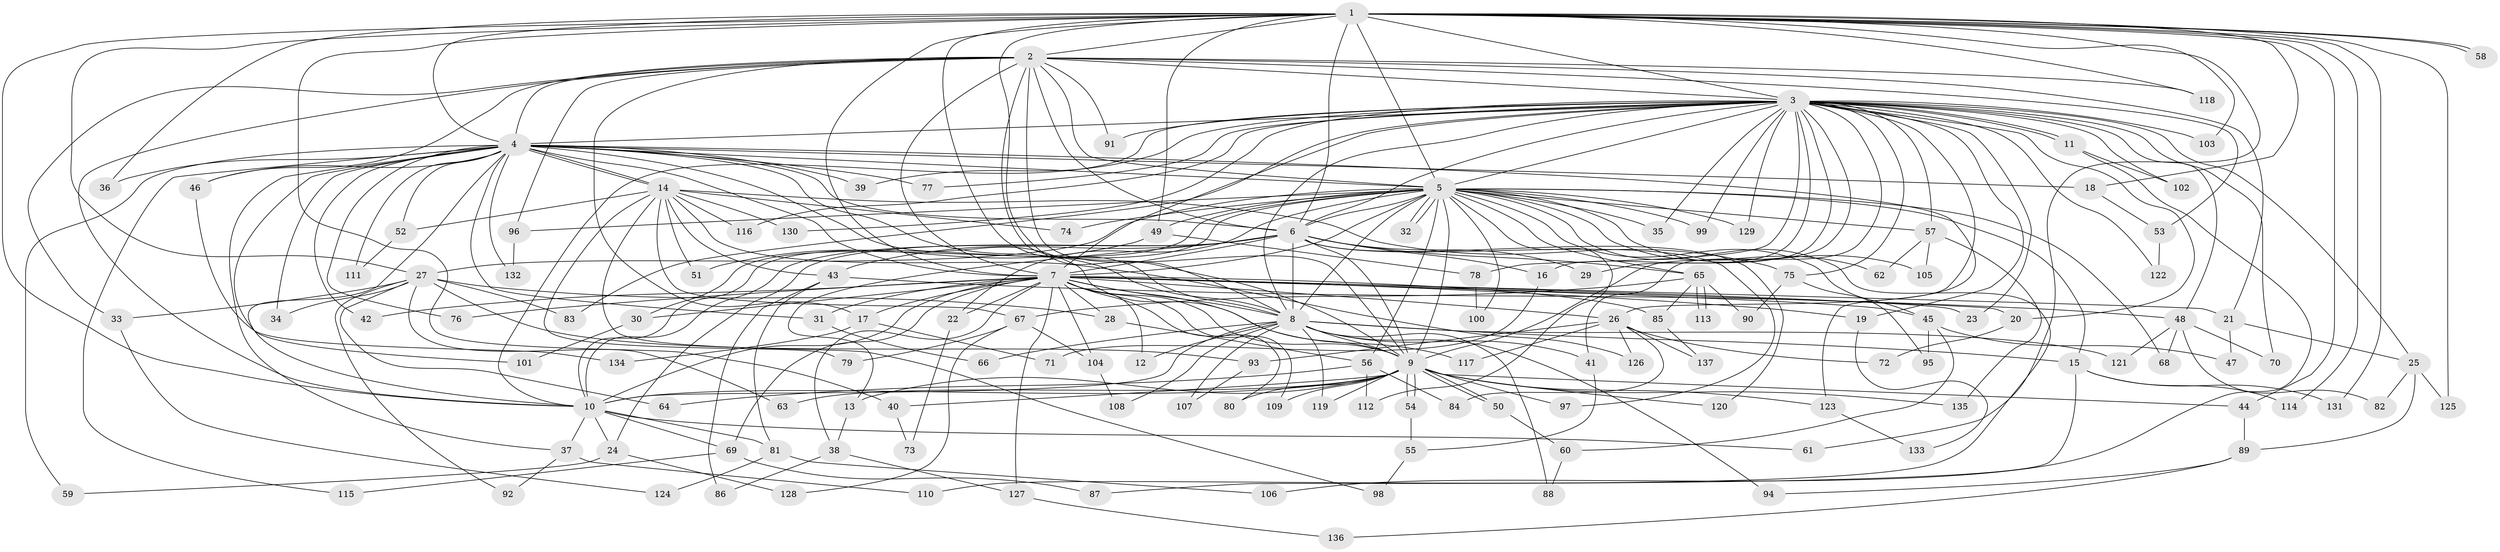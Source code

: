 // Generated by graph-tools (version 1.1) at 2025/34/03/09/25 02:34:47]
// undirected, 137 vertices, 299 edges
graph export_dot {
graph [start="1"]
  node [color=gray90,style=filled];
  1;
  2;
  3;
  4;
  5;
  6;
  7;
  8;
  9;
  10;
  11;
  12;
  13;
  14;
  15;
  16;
  17;
  18;
  19;
  20;
  21;
  22;
  23;
  24;
  25;
  26;
  27;
  28;
  29;
  30;
  31;
  32;
  33;
  34;
  35;
  36;
  37;
  38;
  39;
  40;
  41;
  42;
  43;
  44;
  45;
  46;
  47;
  48;
  49;
  50;
  51;
  52;
  53;
  54;
  55;
  56;
  57;
  58;
  59;
  60;
  61;
  62;
  63;
  64;
  65;
  66;
  67;
  68;
  69;
  70;
  71;
  72;
  73;
  74;
  75;
  76;
  77;
  78;
  79;
  80;
  81;
  82;
  83;
  84;
  85;
  86;
  87;
  88;
  89;
  90;
  91;
  92;
  93;
  94;
  95;
  96;
  97;
  98;
  99;
  100;
  101;
  102;
  103;
  104;
  105;
  106;
  107;
  108;
  109;
  110;
  111;
  112;
  113;
  114;
  115;
  116;
  117;
  118;
  119;
  120;
  121;
  122;
  123;
  124;
  125;
  126;
  127;
  128;
  129;
  130;
  131;
  132;
  133;
  134;
  135;
  136;
  137;
  1 -- 2;
  1 -- 3;
  1 -- 4;
  1 -- 5;
  1 -- 6;
  1 -- 7;
  1 -- 8;
  1 -- 9;
  1 -- 10;
  1 -- 18;
  1 -- 27;
  1 -- 36;
  1 -- 40;
  1 -- 44;
  1 -- 49;
  1 -- 58;
  1 -- 58;
  1 -- 61;
  1 -- 103;
  1 -- 114;
  1 -- 118;
  1 -- 125;
  1 -- 131;
  2 -- 3;
  2 -- 4;
  2 -- 5;
  2 -- 6;
  2 -- 7;
  2 -- 8;
  2 -- 9;
  2 -- 10;
  2 -- 17;
  2 -- 21;
  2 -- 33;
  2 -- 46;
  2 -- 53;
  2 -- 91;
  2 -- 96;
  2 -- 118;
  3 -- 4;
  3 -- 5;
  3 -- 6;
  3 -- 7;
  3 -- 8;
  3 -- 9;
  3 -- 10;
  3 -- 11;
  3 -- 11;
  3 -- 16;
  3 -- 19;
  3 -- 20;
  3 -- 23;
  3 -- 25;
  3 -- 26;
  3 -- 29;
  3 -- 35;
  3 -- 39;
  3 -- 41;
  3 -- 48;
  3 -- 57;
  3 -- 70;
  3 -- 75;
  3 -- 77;
  3 -- 78;
  3 -- 83;
  3 -- 91;
  3 -- 99;
  3 -- 102;
  3 -- 103;
  3 -- 116;
  3 -- 122;
  3 -- 129;
  3 -- 130;
  4 -- 5;
  4 -- 6;
  4 -- 7;
  4 -- 8;
  4 -- 9;
  4 -- 10;
  4 -- 14;
  4 -- 14;
  4 -- 18;
  4 -- 31;
  4 -- 34;
  4 -- 36;
  4 -- 37;
  4 -- 39;
  4 -- 42;
  4 -- 46;
  4 -- 52;
  4 -- 59;
  4 -- 76;
  4 -- 77;
  4 -- 101;
  4 -- 111;
  4 -- 115;
  4 -- 123;
  4 -- 132;
  5 -- 6;
  5 -- 7;
  5 -- 8;
  5 -- 9;
  5 -- 10;
  5 -- 15;
  5 -- 22;
  5 -- 27;
  5 -- 30;
  5 -- 32;
  5 -- 32;
  5 -- 35;
  5 -- 45;
  5 -- 49;
  5 -- 56;
  5 -- 57;
  5 -- 62;
  5 -- 65;
  5 -- 68;
  5 -- 74;
  5 -- 96;
  5 -- 99;
  5 -- 100;
  5 -- 105;
  5 -- 110;
  5 -- 112;
  5 -- 129;
  6 -- 7;
  6 -- 8;
  6 -- 9;
  6 -- 10;
  6 -- 13;
  6 -- 16;
  6 -- 24;
  6 -- 29;
  6 -- 43;
  6 -- 65;
  6 -- 97;
  6 -- 120;
  7 -- 8;
  7 -- 9;
  7 -- 10;
  7 -- 12;
  7 -- 17;
  7 -- 19;
  7 -- 20;
  7 -- 21;
  7 -- 22;
  7 -- 23;
  7 -- 26;
  7 -- 28;
  7 -- 30;
  7 -- 31;
  7 -- 38;
  7 -- 42;
  7 -- 45;
  7 -- 69;
  7 -- 76;
  7 -- 80;
  7 -- 85;
  7 -- 104;
  7 -- 109;
  7 -- 117;
  7 -- 127;
  8 -- 9;
  8 -- 10;
  8 -- 12;
  8 -- 15;
  8 -- 41;
  8 -- 66;
  8 -- 88;
  8 -- 94;
  8 -- 107;
  8 -- 108;
  8 -- 119;
  8 -- 121;
  9 -- 10;
  9 -- 13;
  9 -- 40;
  9 -- 44;
  9 -- 50;
  9 -- 50;
  9 -- 54;
  9 -- 54;
  9 -- 63;
  9 -- 80;
  9 -- 97;
  9 -- 109;
  9 -- 119;
  9 -- 120;
  9 -- 123;
  9 -- 135;
  10 -- 24;
  10 -- 37;
  10 -- 61;
  10 -- 69;
  10 -- 81;
  11 -- 102;
  11 -- 106;
  13 -- 38;
  14 -- 43;
  14 -- 51;
  14 -- 52;
  14 -- 67;
  14 -- 74;
  14 -- 75;
  14 -- 79;
  14 -- 98;
  14 -- 116;
  14 -- 126;
  14 -- 130;
  15 -- 87;
  15 -- 114;
  15 -- 131;
  16 -- 71;
  17 -- 71;
  17 -- 134;
  18 -- 53;
  19 -- 133;
  20 -- 72;
  21 -- 25;
  21 -- 47;
  22 -- 73;
  24 -- 59;
  24 -- 128;
  25 -- 82;
  25 -- 89;
  25 -- 125;
  26 -- 72;
  26 -- 84;
  26 -- 93;
  26 -- 117;
  26 -- 126;
  26 -- 137;
  27 -- 28;
  27 -- 33;
  27 -- 34;
  27 -- 63;
  27 -- 64;
  27 -- 83;
  27 -- 92;
  27 -- 93;
  28 -- 56;
  30 -- 101;
  31 -- 66;
  33 -- 124;
  37 -- 92;
  37 -- 110;
  38 -- 86;
  38 -- 127;
  40 -- 73;
  41 -- 55;
  43 -- 48;
  43 -- 81;
  43 -- 86;
  44 -- 89;
  45 -- 47;
  45 -- 60;
  45 -- 95;
  46 -- 134;
  48 -- 68;
  48 -- 70;
  48 -- 82;
  48 -- 121;
  49 -- 51;
  49 -- 78;
  50 -- 60;
  52 -- 111;
  53 -- 122;
  54 -- 55;
  55 -- 98;
  56 -- 64;
  56 -- 84;
  56 -- 112;
  57 -- 62;
  57 -- 105;
  57 -- 135;
  60 -- 88;
  65 -- 67;
  65 -- 85;
  65 -- 90;
  65 -- 113;
  65 -- 113;
  67 -- 79;
  67 -- 104;
  67 -- 128;
  69 -- 87;
  69 -- 115;
  75 -- 90;
  75 -- 95;
  78 -- 100;
  81 -- 106;
  81 -- 124;
  85 -- 137;
  89 -- 94;
  89 -- 136;
  93 -- 107;
  96 -- 132;
  104 -- 108;
  123 -- 133;
  127 -- 136;
}
